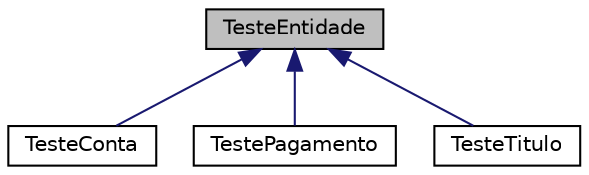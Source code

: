 digraph "TesteEntidade"
{
 // LATEX_PDF_SIZE
  edge [fontname="Helvetica",fontsize="10",labelfontname="Helvetica",labelfontsize="10"];
  node [fontname="Helvetica",fontsize="10",shape=record];
  Node1 [label="TesteEntidade",height=0.2,width=0.4,color="black", fillcolor="grey75", style="filled", fontcolor="black",tooltip="Classe abstrata que representa um teste de entidade generico."];
  Node1 -> Node2 [dir="back",color="midnightblue",fontsize="10",style="solid",fontname="Helvetica"];
  Node2 [label="TesteConta",height=0.2,width=0.4,color="black", fillcolor="white", style="filled",URL="$classTesteConta.html",tooltip="Classe para testar a entidade Conta."];
  Node1 -> Node3 [dir="back",color="midnightblue",fontsize="10",style="solid",fontname="Helvetica"];
  Node3 [label="TestePagamento",height=0.2,width=0.4,color="black", fillcolor="white", style="filled",URL="$classTestePagamento.html",tooltip="Classe para testar a entidade Pagamento."];
  Node1 -> Node4 [dir="back",color="midnightblue",fontsize="10",style="solid",fontname="Helvetica"];
  Node4 [label="TesteTitulo",height=0.2,width=0.4,color="black", fillcolor="white", style="filled",URL="$classTesteTitulo.html",tooltip="Classe para testar a entidade Titulo."];
}

